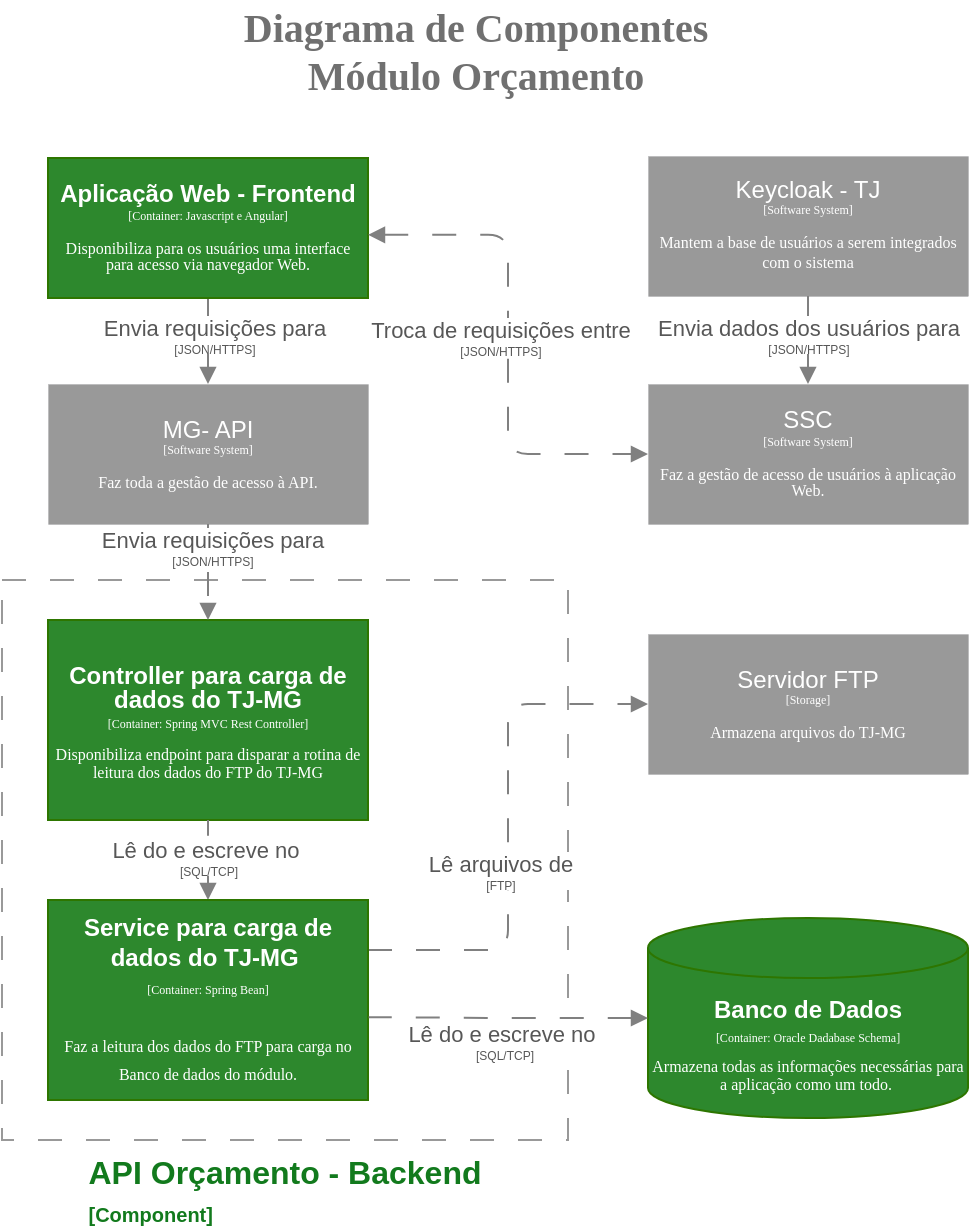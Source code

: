 <mxfile version="26.0.13">
  <diagram id="C5RBs43oDa-KdzZeNtuy" name="Page-1">
    <mxGraphModel dx="1430" dy="580" grid="1" gridSize="10" guides="1" tooltips="1" connect="1" arrows="1" fold="1" page="1" pageScale="1" pageWidth="827" pageHeight="1169" math="0" shadow="0">
      <root>
        <mxCell id="WIyWlLk6GJQsqaUBKTNV-0" />
        <mxCell id="WIyWlLk6GJQsqaUBKTNV-1" parent="WIyWlLk6GJQsqaUBKTNV-0" />
        <mxCell id="WIWx7EF0oUpYT1g42AMl-2" value="&lt;font face=&quot;Verdana&quot; style=&quot;font-size: 20px; color: rgb(112, 112, 112);&quot;&gt;&lt;b&gt;Diagrama de Componentes&lt;br&gt;Módulo Orçamento&lt;/b&gt;&lt;/font&gt;" style="text;html=1;align=center;verticalAlign=middle;whiteSpace=wrap;rounded=0;" parent="WIyWlLk6GJQsqaUBKTNV-1" vertex="1">
          <mxGeometry x="249" y="10" width="330" height="50" as="geometry" />
        </mxCell>
        <mxCell id="WIWx7EF0oUpYT1g42AMl-7" value="&lt;font style=&quot;color: rgb(18, 122, 29);&quot;&gt;API Orçamento - Backend&lt;br&gt;&lt;/font&gt;&lt;div style=&quot;text-align: left;&quot;&gt;&lt;span style=&quot;font-size: 10px; background-color: transparent;&quot;&gt;&lt;font style=&quot;color: rgb(18, 122, 29);&quot;&gt;[Component]&lt;/font&gt;&lt;/span&gt;&lt;/div&gt;" style="rounded=0;whiteSpace=wrap;html=1;imageVerticalAlign=middle;labelPosition=center;verticalLabelPosition=bottom;align=center;verticalAlign=top;fontSize=16;fontStyle=1;fillColor=none;dashed=1;dashPattern=12 12;strokeColor=#999999;" parent="WIyWlLk6GJQsqaUBKTNV-1" vertex="1">
          <mxGeometry x="177" y="300" width="283" height="280" as="geometry" />
        </mxCell>
        <mxCell id="WIWx7EF0oUpYT1g42AMl-72" value="" style="edgeStyle=orthogonalEdgeStyle;rounded=1;orthogonalLoop=1;jettySize=auto;html=1;curved=0;strokeColor=light-dark(#808080, #ededed);dashed=1;dashPattern=12 12;entryX=0.5;entryY=0;entryDx=0;entryDy=0;endArrow=block;endFill=1;exitX=0.5;exitY=1;exitDx=0;exitDy=0;" parent="WIyWlLk6GJQsqaUBKTNV-1" source="WIWx7EF0oUpYT1g42AMl-60" target="WIWx7EF0oUpYT1g42AMl-74" edge="1">
          <mxGeometry relative="1" as="geometry" />
        </mxCell>
        <mxCell id="WIWx7EF0oUpYT1g42AMl-73" value="&lt;font style=&quot;color: rgb(87, 87, 87); line-height: 50%;&quot;&gt;Envia requisições para&lt;/font&gt;&lt;div style=&quot;line-height: 50%;&quot;&gt;&lt;font style=&quot;font-size: 6px; color: rgb(87, 87, 87); line-height: 50%;&quot;&gt;[JSON/HTTPS]&lt;/font&gt;&lt;/div&gt;" style="edgeLabel;html=1;align=center;verticalAlign=middle;resizable=0;points=[];" parent="WIWx7EF0oUpYT1g42AMl-72" vertex="1" connectable="0">
          <mxGeometry x="-0.14" relative="1" as="geometry">
            <mxPoint x="3" y="-1" as="offset" />
          </mxGeometry>
        </mxCell>
        <mxCell id="WIWx7EF0oUpYT1g42AMl-60" value="&lt;div style=&quot;line-height: 70%;&quot;&gt;&lt;font&gt;&lt;b&gt;Aplicação Web - Frontend&lt;/b&gt;&lt;/font&gt;&lt;div&gt;&lt;font face=&quot;Verdana&quot; style=&quot;font-size: 6px; line-height: 70%;&quot;&gt;[Container: Javascript e Angular]&lt;/font&gt;&lt;/div&gt;&lt;div&gt;&lt;font face=&quot;Verdana&quot; style=&quot;font-size: 6px; line-height: 70%;&quot;&gt;&lt;br&gt;&lt;/font&gt;&lt;/div&gt;&lt;div&gt;&lt;font face=&quot;Verdana&quot; style=&quot;line-height: 70%; font-size: 8px;&quot;&gt;Disponibiliza para os usuários uma interface para acesso via navegador Web.&lt;/font&gt;&lt;/div&gt;&lt;/div&gt;" style="rounded=0;whiteSpace=wrap;html=1;fillColor=#2D882D;fontColor=#ffffff;strokeColor=#2D7600;" parent="WIyWlLk6GJQsqaUBKTNV-1" vertex="1">
          <mxGeometry x="200" y="89" width="160" height="70" as="geometry" />
        </mxCell>
        <mxCell id="WIWx7EF0oUpYT1g42AMl-61" value="&lt;div style=&quot;line-height: 70%;&quot;&gt;&lt;b style=&quot;line-height: 100%;&quot;&gt;Controller para carga de dados do TJ-MG&lt;/b&gt;&lt;br&gt;&lt;div&gt;&lt;font face=&quot;Verdana&quot; style=&quot;font-size: 6px; line-height: 70%;&quot;&gt;[Container: Spring MVC Rest Controller]&lt;/font&gt;&lt;/div&gt;&lt;div&gt;&lt;font face=&quot;Verdana&quot; style=&quot;font-size: 6px; line-height: 70%;&quot;&gt;&lt;br&gt;&lt;/font&gt;&lt;/div&gt;&lt;div&gt;&lt;font face=&quot;Verdana&quot; style=&quot;line-height: 70%; font-size: 8px;&quot;&gt;Disponibiliza endpoint para disparar a rotina de leitura dos dados do FTP do TJ-MG&lt;/font&gt;&lt;/div&gt;&lt;/div&gt;" style="rounded=0;whiteSpace=wrap;html=1;fillColor=#2D882D;fontColor=#ffffff;strokeColor=#2D7600;" parent="WIyWlLk6GJQsqaUBKTNV-1" vertex="1">
          <mxGeometry x="200" y="320" width="160" height="100" as="geometry" />
        </mxCell>
        <mxCell id="WIWx7EF0oUpYT1g42AMl-66" value="&lt;div style=&quot;line-height: 70%;&quot;&gt;SSC&lt;br&gt;&lt;div&gt;&lt;font style=&quot;font-size: 6px; line-height: 70%;&quot; face=&quot;Verdana&quot;&gt;[Software System]&lt;/font&gt;&lt;/div&gt;&lt;div&gt;&lt;font style=&quot;font-size: 6px; line-height: 70%;&quot; face=&quot;Verdana&quot;&gt;&lt;br&gt;&lt;/font&gt;&lt;/div&gt;&lt;div&gt;&lt;font style=&quot;line-height: 70%; font-size: 8px;&quot; face=&quot;Verdana&quot;&gt;Faz a gestão de acesso de usuários à aplicação Web.&lt;/font&gt;&lt;/div&gt;&lt;/div&gt;" style="rounded=0;whiteSpace=wrap;html=1;fillColor=light-dark(#999999,#515151);strokeColor=#36393d;fontColor=#FFFFFF;strokeWidth=0;" parent="WIyWlLk6GJQsqaUBKTNV-1" vertex="1">
          <mxGeometry x="500" y="202" width="160" height="70" as="geometry" />
        </mxCell>
        <mxCell id="WIWx7EF0oUpYT1g42AMl-70" value="&lt;font style=&quot;line-height: 80%;&quot; face=&quot;Helvetica&quot;&gt;&lt;b&gt;Banco de Dados&lt;/b&gt;&lt;/font&gt;&lt;div style=&quot;line-height: 80%;&quot;&gt;&lt;font style=&quot;font-size: 6px; line-height: 80%;&quot; face=&quot;Verdana&quot;&gt;[Container: Oracle Dadabase Schema]&lt;/font&gt;&lt;/div&gt;&lt;div style=&quot;line-height: 40%;&quot;&gt;&lt;font style=&quot;font-size: 6px; line-height: 40%;&quot; face=&quot;Verdana&quot;&gt;&lt;br&gt;&lt;/font&gt;&lt;/div&gt;&lt;div style=&quot;line-height: 80%;&quot;&gt;&lt;font face=&quot;Verdana&quot; style=&quot;font-size: 8px; line-height: 80%;&quot;&gt;Armazena todas as informações necessárias para a aplicação como um todo.&amp;nbsp;&lt;/font&gt;&lt;/div&gt;" style="shape=cylinder3;whiteSpace=wrap;html=1;boundedLbl=1;backgroundOutline=1;size=15;fontColor=#ffffff;fillColor=#2D882D;strokeColor=#2D7600;" parent="WIyWlLk6GJQsqaUBKTNV-1" vertex="1">
          <mxGeometry x="500" y="469" width="160" height="100" as="geometry" />
        </mxCell>
        <mxCell id="WIWx7EF0oUpYT1g42AMl-74" value="&lt;div style=&quot;line-height: 70%;&quot;&gt;&lt;div&gt;&lt;font style=&quot;line-height: 70%;&quot;&gt;MG- API&lt;/font&gt;&lt;/div&gt;&lt;div&gt;&lt;font style=&quot;font-size: 6px; line-height: 70%;&quot; face=&quot;Verdana&quot;&gt;[Software System]&lt;/font&gt;&lt;/div&gt;&lt;div&gt;&lt;font style=&quot;font-size: 6px; line-height: 70%;&quot; face=&quot;Verdana&quot;&gt;&lt;br&gt;&lt;/font&gt;&lt;/div&gt;&lt;div&gt;&lt;font style=&quot;line-height: 70%; font-size: 8px;&quot; face=&quot;Verdana&quot;&gt;Faz toda a gestão de acesso à API.&lt;/font&gt;&lt;/div&gt;&lt;/div&gt;" style="rounded=0;whiteSpace=wrap;html=1;fillColor=light-dark(#999999,#515151);strokeColor=#36393d;fontColor=#FFFFFF;strokeWidth=0;" parent="WIyWlLk6GJQsqaUBKTNV-1" vertex="1">
          <mxGeometry x="200" y="202" width="160" height="70" as="geometry" />
        </mxCell>
        <mxCell id="WIWx7EF0oUpYT1g42AMl-76" value="" style="edgeStyle=orthogonalEdgeStyle;rounded=1;orthogonalLoop=1;jettySize=auto;html=1;curved=0;strokeColor=light-dark(#808080, #ededed);dashed=1;dashPattern=12 12;exitX=0.5;exitY=1;exitDx=0;exitDy=0;endArrow=block;endFill=1;" parent="WIyWlLk6GJQsqaUBKTNV-1" source="WIWx7EF0oUpYT1g42AMl-74" target="WIWx7EF0oUpYT1g42AMl-61" edge="1">
          <mxGeometry relative="1" as="geometry">
            <mxPoint x="667" y="347.5" as="sourcePoint" />
            <mxPoint x="486" y="330" as="targetPoint" />
          </mxGeometry>
        </mxCell>
        <mxCell id="WIWx7EF0oUpYT1g42AMl-77" value="&lt;font style=&quot;color: rgb(87, 87, 87); line-height: 50%;&quot;&gt;Envia requisições para&lt;/font&gt;&lt;div style=&quot;line-height: 50%;&quot;&gt;&lt;font style=&quot;font-size: 6px; color: rgb(87, 87, 87); line-height: 50%;&quot;&gt;[JSON/HTTPS]&lt;/font&gt;&lt;/div&gt;" style="edgeLabel;html=1;align=center;verticalAlign=middle;resizable=0;points=[];" parent="WIWx7EF0oUpYT1g42AMl-76" vertex="1" connectable="0">
          <mxGeometry x="-0.14" relative="1" as="geometry">
            <mxPoint x="2" y="-10" as="offset" />
          </mxGeometry>
        </mxCell>
        <mxCell id="WIWx7EF0oUpYT1g42AMl-80" value="" style="edgeStyle=orthogonalEdgeStyle;rounded=1;orthogonalLoop=1;jettySize=auto;html=1;curved=0;strokeColor=light-dark(#808080, #ededed);dashed=1;dashPattern=12 12;entryX=0.5;entryY=1;entryDx=0;entryDy=0;endArrow=none;endFill=1;startArrow=block;startFill=1;" parent="WIyWlLk6GJQsqaUBKTNV-1" source="QgbWB5q2suJiYkZ5SdbA-3" target="WIWx7EF0oUpYT1g42AMl-61" edge="1">
          <mxGeometry relative="1" as="geometry">
            <mxPoint x="382.63" y="330" as="sourcePoint" />
            <mxPoint x="382.63" y="460" as="targetPoint" />
          </mxGeometry>
        </mxCell>
        <mxCell id="WIWx7EF0oUpYT1g42AMl-81" value="&lt;font style=&quot;color: rgb(87, 87, 87); line-height: 50%;&quot;&gt;Lê do e escreve no&amp;nbsp;&lt;/font&gt;&lt;div style=&quot;line-height: 50%;&quot;&gt;&lt;font style=&quot;font-size: 6px; color: rgb(87, 87, 87); line-height: 50%;&quot;&gt;[SQL/TCP]&lt;/font&gt;&lt;/div&gt;" style="edgeLabel;html=1;align=center;verticalAlign=middle;resizable=0;points=[];" parent="WIWx7EF0oUpYT1g42AMl-80" vertex="1" connectable="0">
          <mxGeometry x="-0.14" relative="1" as="geometry">
            <mxPoint y="-5" as="offset" />
          </mxGeometry>
        </mxCell>
        <mxCell id="WIWx7EF0oUpYT1g42AMl-83" value="" style="edgeStyle=orthogonalEdgeStyle;rounded=1;orthogonalLoop=1;jettySize=auto;html=1;curved=0;strokeColor=light-dark(#808080, #ededed);dashed=1;dashPattern=12 12;exitX=1;exitY=0.549;exitDx=0;exitDy=0;endArrow=block;endFill=1;startArrow=block;startFill=1;exitPerimeter=0;entryX=0;entryY=0.5;entryDx=0;entryDy=0;" parent="WIyWlLk6GJQsqaUBKTNV-1" source="WIWx7EF0oUpYT1g42AMl-60" target="WIWx7EF0oUpYT1g42AMl-66" edge="1">
          <mxGeometry relative="1" as="geometry">
            <mxPoint x="640" y="50" as="sourcePoint" />
            <mxPoint x="520" y="220" as="targetPoint" />
          </mxGeometry>
        </mxCell>
        <mxCell id="WIWx7EF0oUpYT1g42AMl-84" value="&lt;font style=&quot;color: rgb(87, 87, 87); line-height: 50%;&quot;&gt;Troca de requisições entre&lt;/font&gt;&lt;div style=&quot;line-height: 50%;&quot;&gt;&lt;font style=&quot;font-size: 6px; color: rgb(87, 87, 87); line-height: 50%;&quot;&gt;[JSON/HTTPS]&lt;/font&gt;&lt;/div&gt;" style="edgeLabel;html=1;align=center;verticalAlign=middle;resizable=0;points=[];" parent="WIWx7EF0oUpYT1g42AMl-83" vertex="1" connectable="0">
          <mxGeometry x="-0.14" relative="1" as="geometry">
            <mxPoint x="-4" y="13" as="offset" />
          </mxGeometry>
        </mxCell>
        <mxCell id="WIWx7EF0oUpYT1g42AMl-86" value="&lt;div style=&quot;line-height: 70%;&quot;&gt;Keycloak - TJ&lt;br&gt;&lt;div&gt;&lt;font style=&quot;font-size: 6px; line-height: 70%;&quot; face=&quot;Verdana&quot;&gt;[Software System]&lt;/font&gt;&lt;/div&gt;&lt;div&gt;&lt;font style=&quot;font-size: 6px; line-height: 70%;&quot; face=&quot;Verdana&quot;&gt;&lt;br&gt;&lt;/font&gt;&lt;/div&gt;&lt;div&gt;&lt;font face=&quot;Verdana&quot;&gt;&lt;span style=&quot;font-size: 8px;&quot;&gt;Mantem a base de usuários a serem integrados com o sistema&lt;/span&gt;&lt;/font&gt;&lt;/div&gt;&lt;/div&gt;" style="rounded=0;whiteSpace=wrap;html=1;fillColor=light-dark(#999999,#515151);strokeColor=#36393d;fontColor=#FFFFFF;strokeWidth=0;" parent="WIyWlLk6GJQsqaUBKTNV-1" vertex="1">
          <mxGeometry x="500" y="88" width="160" height="70" as="geometry" />
        </mxCell>
        <mxCell id="WIWx7EF0oUpYT1g42AMl-87" value="" style="edgeStyle=orthogonalEdgeStyle;rounded=1;orthogonalLoop=1;jettySize=auto;html=1;curved=0;strokeColor=light-dark(#808080, #ededed);dashed=1;dashPattern=12 12;exitX=0.5;exitY=1;exitDx=0;exitDy=0;endArrow=block;endFill=1;startArrow=none;startFill=0;entryX=0.5;entryY=0;entryDx=0;entryDy=0;" parent="WIyWlLk6GJQsqaUBKTNV-1" source="WIWx7EF0oUpYT1g42AMl-86" target="WIWx7EF0oUpYT1g42AMl-66" edge="1">
          <mxGeometry relative="1" as="geometry">
            <mxPoint x="687.55" y="106" as="sourcePoint" />
            <mxPoint x="688" y="161" as="targetPoint" />
          </mxGeometry>
        </mxCell>
        <mxCell id="WIWx7EF0oUpYT1g42AMl-88" value="&lt;font style=&quot;color: rgb(87, 87, 87); line-height: 50%;&quot;&gt;Envia dados dos usuários para&lt;/font&gt;&lt;div style=&quot;line-height: 50%;&quot;&gt;&lt;font style=&quot;font-size: 6px; color: rgb(87, 87, 87); line-height: 50%;&quot;&gt;[JSON/HTTPS]&lt;/font&gt;&lt;/div&gt;" style="edgeLabel;html=1;align=center;verticalAlign=middle;resizable=0;points=[];" parent="WIWx7EF0oUpYT1g42AMl-87" vertex="1" connectable="0">
          <mxGeometry x="-0.14" relative="1" as="geometry">
            <mxPoint as="offset" />
          </mxGeometry>
        </mxCell>
        <mxCell id="QgbWB5q2suJiYkZ5SdbA-0" value="&lt;div style=&quot;line-height: 70%;&quot;&gt;Servidor FTP&lt;br&gt;&lt;div&gt;&lt;font style=&quot;font-size: 6px; line-height: 70%;&quot; face=&quot;Verdana&quot;&gt;[Storage]&lt;/font&gt;&lt;/div&gt;&lt;div&gt;&lt;font style=&quot;font-size: 6px; line-height: 70%;&quot; face=&quot;Verdana&quot;&gt;&lt;br&gt;&lt;/font&gt;&lt;/div&gt;&lt;div&gt;&lt;font style=&quot;line-height: 70%; font-size: 8px;&quot; face=&quot;Verdana&quot;&gt;Armazena arquivos do TJ-MG&lt;/font&gt;&lt;/div&gt;&lt;/div&gt;" style="rounded=0;whiteSpace=wrap;html=1;fillColor=light-dark(#999999,#515151);strokeColor=#36393d;fontColor=#FFFFFF;strokeWidth=0;" vertex="1" parent="WIyWlLk6GJQsqaUBKTNV-1">
          <mxGeometry x="500" y="327" width="160" height="70" as="geometry" />
        </mxCell>
        <mxCell id="QgbWB5q2suJiYkZ5SdbA-1" value="" style="edgeStyle=orthogonalEdgeStyle;rounded=1;orthogonalLoop=1;jettySize=auto;html=1;curved=0;strokeColor=light-dark(#808080, #ededed);dashed=1;dashPattern=12 12;exitX=1;exitY=0.25;exitDx=0;exitDy=0;endArrow=block;endFill=1;entryX=0;entryY=0.5;entryDx=0;entryDy=0;" edge="1" parent="WIyWlLk6GJQsqaUBKTNV-1" source="QgbWB5q2suJiYkZ5SdbA-3" target="QgbWB5q2suJiYkZ5SdbA-0">
          <mxGeometry relative="1" as="geometry">
            <mxPoint x="462" y="300" as="sourcePoint" />
            <mxPoint x="440" y="460" as="targetPoint" />
          </mxGeometry>
        </mxCell>
        <mxCell id="QgbWB5q2suJiYkZ5SdbA-2" value="&lt;font style=&quot;color: rgb(87, 87, 87); line-height: 50%;&quot;&gt;Lê arquivos de&lt;/font&gt;&lt;div style=&quot;line-height: 50%;&quot;&gt;&lt;font style=&quot;font-size: 6px; color: rgb(87, 87, 87); line-height: 50%;&quot;&gt;[FTP]&lt;/font&gt;&lt;/div&gt;" style="edgeLabel;html=1;align=center;verticalAlign=middle;resizable=0;points=[];" vertex="1" connectable="0" parent="QgbWB5q2suJiYkZ5SdbA-1">
          <mxGeometry x="-0.14" relative="1" as="geometry">
            <mxPoint x="-4" y="3" as="offset" />
          </mxGeometry>
        </mxCell>
        <mxCell id="QgbWB5q2suJiYkZ5SdbA-3" value="&lt;div&gt;&lt;div&gt;&lt;font&gt;&lt;b&gt;Service para carga de dados do TJ-MG&amp;nbsp;&lt;/b&gt;&lt;/font&gt;&lt;/div&gt;&lt;div&gt;&lt;font face=&quot;Verdana&quot; style=&quot;font-size: 6px;&quot;&gt;[Container: Spring Bean]&lt;/font&gt;&lt;/div&gt;&lt;div&gt;&lt;font face=&quot;Verdana&quot; style=&quot;font-size: 6px; line-height: 70%;&quot;&gt;&lt;br&gt;&lt;/font&gt;&lt;/div&gt;&lt;div&gt;&lt;font face=&quot;Verdana&quot; style=&quot;line-height: 70%; font-size: 8px;&quot;&gt;Faz a leitura dos dados do FTP para carga no Banco de dados do módulo.&lt;/font&gt;&lt;/div&gt;&lt;/div&gt;" style="rounded=0;whiteSpace=wrap;html=1;fillColor=#2D882D;fontColor=#ffffff;strokeColor=#2D7600;" vertex="1" parent="WIyWlLk6GJQsqaUBKTNV-1">
          <mxGeometry x="200" y="460" width="160" height="100" as="geometry" />
        </mxCell>
        <mxCell id="QgbWB5q2suJiYkZ5SdbA-4" value="" style="edgeStyle=orthogonalEdgeStyle;rounded=1;orthogonalLoop=1;jettySize=auto;html=1;curved=0;strokeColor=light-dark(#808080, #ededed);dashed=1;dashPattern=12 12;entryX=1.002;entryY=0.586;entryDx=0;entryDy=0;endArrow=none;endFill=1;startArrow=block;startFill=1;exitX=0;exitY=0.5;exitDx=0;exitDy=0;exitPerimeter=0;entryPerimeter=0;" edge="1" parent="WIyWlLk6GJQsqaUBKTNV-1" source="WIWx7EF0oUpYT1g42AMl-70" target="QgbWB5q2suJiYkZ5SdbA-3">
          <mxGeometry relative="1" as="geometry">
            <mxPoint x="500" y="512" as="sourcePoint" />
            <mxPoint x="360" y="505" as="targetPoint" />
          </mxGeometry>
        </mxCell>
        <mxCell id="QgbWB5q2suJiYkZ5SdbA-5" value="&lt;font style=&quot;color: rgb(87, 87, 87); line-height: 50%;&quot;&gt;Lê do e escreve no&amp;nbsp;&lt;/font&gt;&lt;div style=&quot;line-height: 50%;&quot;&gt;&lt;font style=&quot;font-size: 6px; color: rgb(87, 87, 87); line-height: 50%;&quot;&gt;[SQL/TCP]&lt;/font&gt;&lt;/div&gt;" style="edgeLabel;html=1;align=center;verticalAlign=middle;resizable=0;points=[];" vertex="1" connectable="0" parent="QgbWB5q2suJiYkZ5SdbA-4">
          <mxGeometry x="-0.14" relative="1" as="geometry">
            <mxPoint x="-12" y="11" as="offset" />
          </mxGeometry>
        </mxCell>
      </root>
    </mxGraphModel>
  </diagram>
</mxfile>
